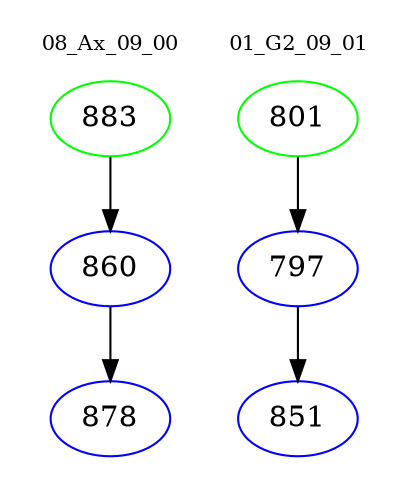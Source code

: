 digraph{
subgraph cluster_0 {
color = white
label = "08_Ax_09_00";
fontsize=10;
T0_883 [label="883", color="green"]
T0_883 -> T0_860 [color="black"]
T0_860 [label="860", color="blue"]
T0_860 -> T0_878 [color="black"]
T0_878 [label="878", color="blue"]
}
subgraph cluster_1 {
color = white
label = "01_G2_09_01";
fontsize=10;
T1_801 [label="801", color="green"]
T1_801 -> T1_797 [color="black"]
T1_797 [label="797", color="blue"]
T1_797 -> T1_851 [color="black"]
T1_851 [label="851", color="blue"]
}
}
